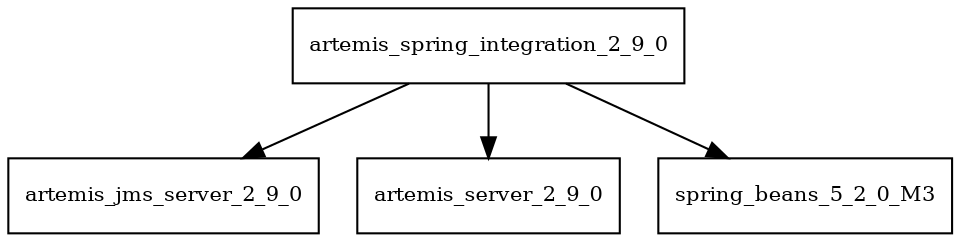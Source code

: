 digraph artemis_spring_integration_2_9_0_dependencies {
  node [shape = box, fontsize=10.0];
  artemis_spring_integration_2_9_0 -> artemis_jms_server_2_9_0;
  artemis_spring_integration_2_9_0 -> artemis_server_2_9_0;
  artemis_spring_integration_2_9_0 -> spring_beans_5_2_0_M3;
}
